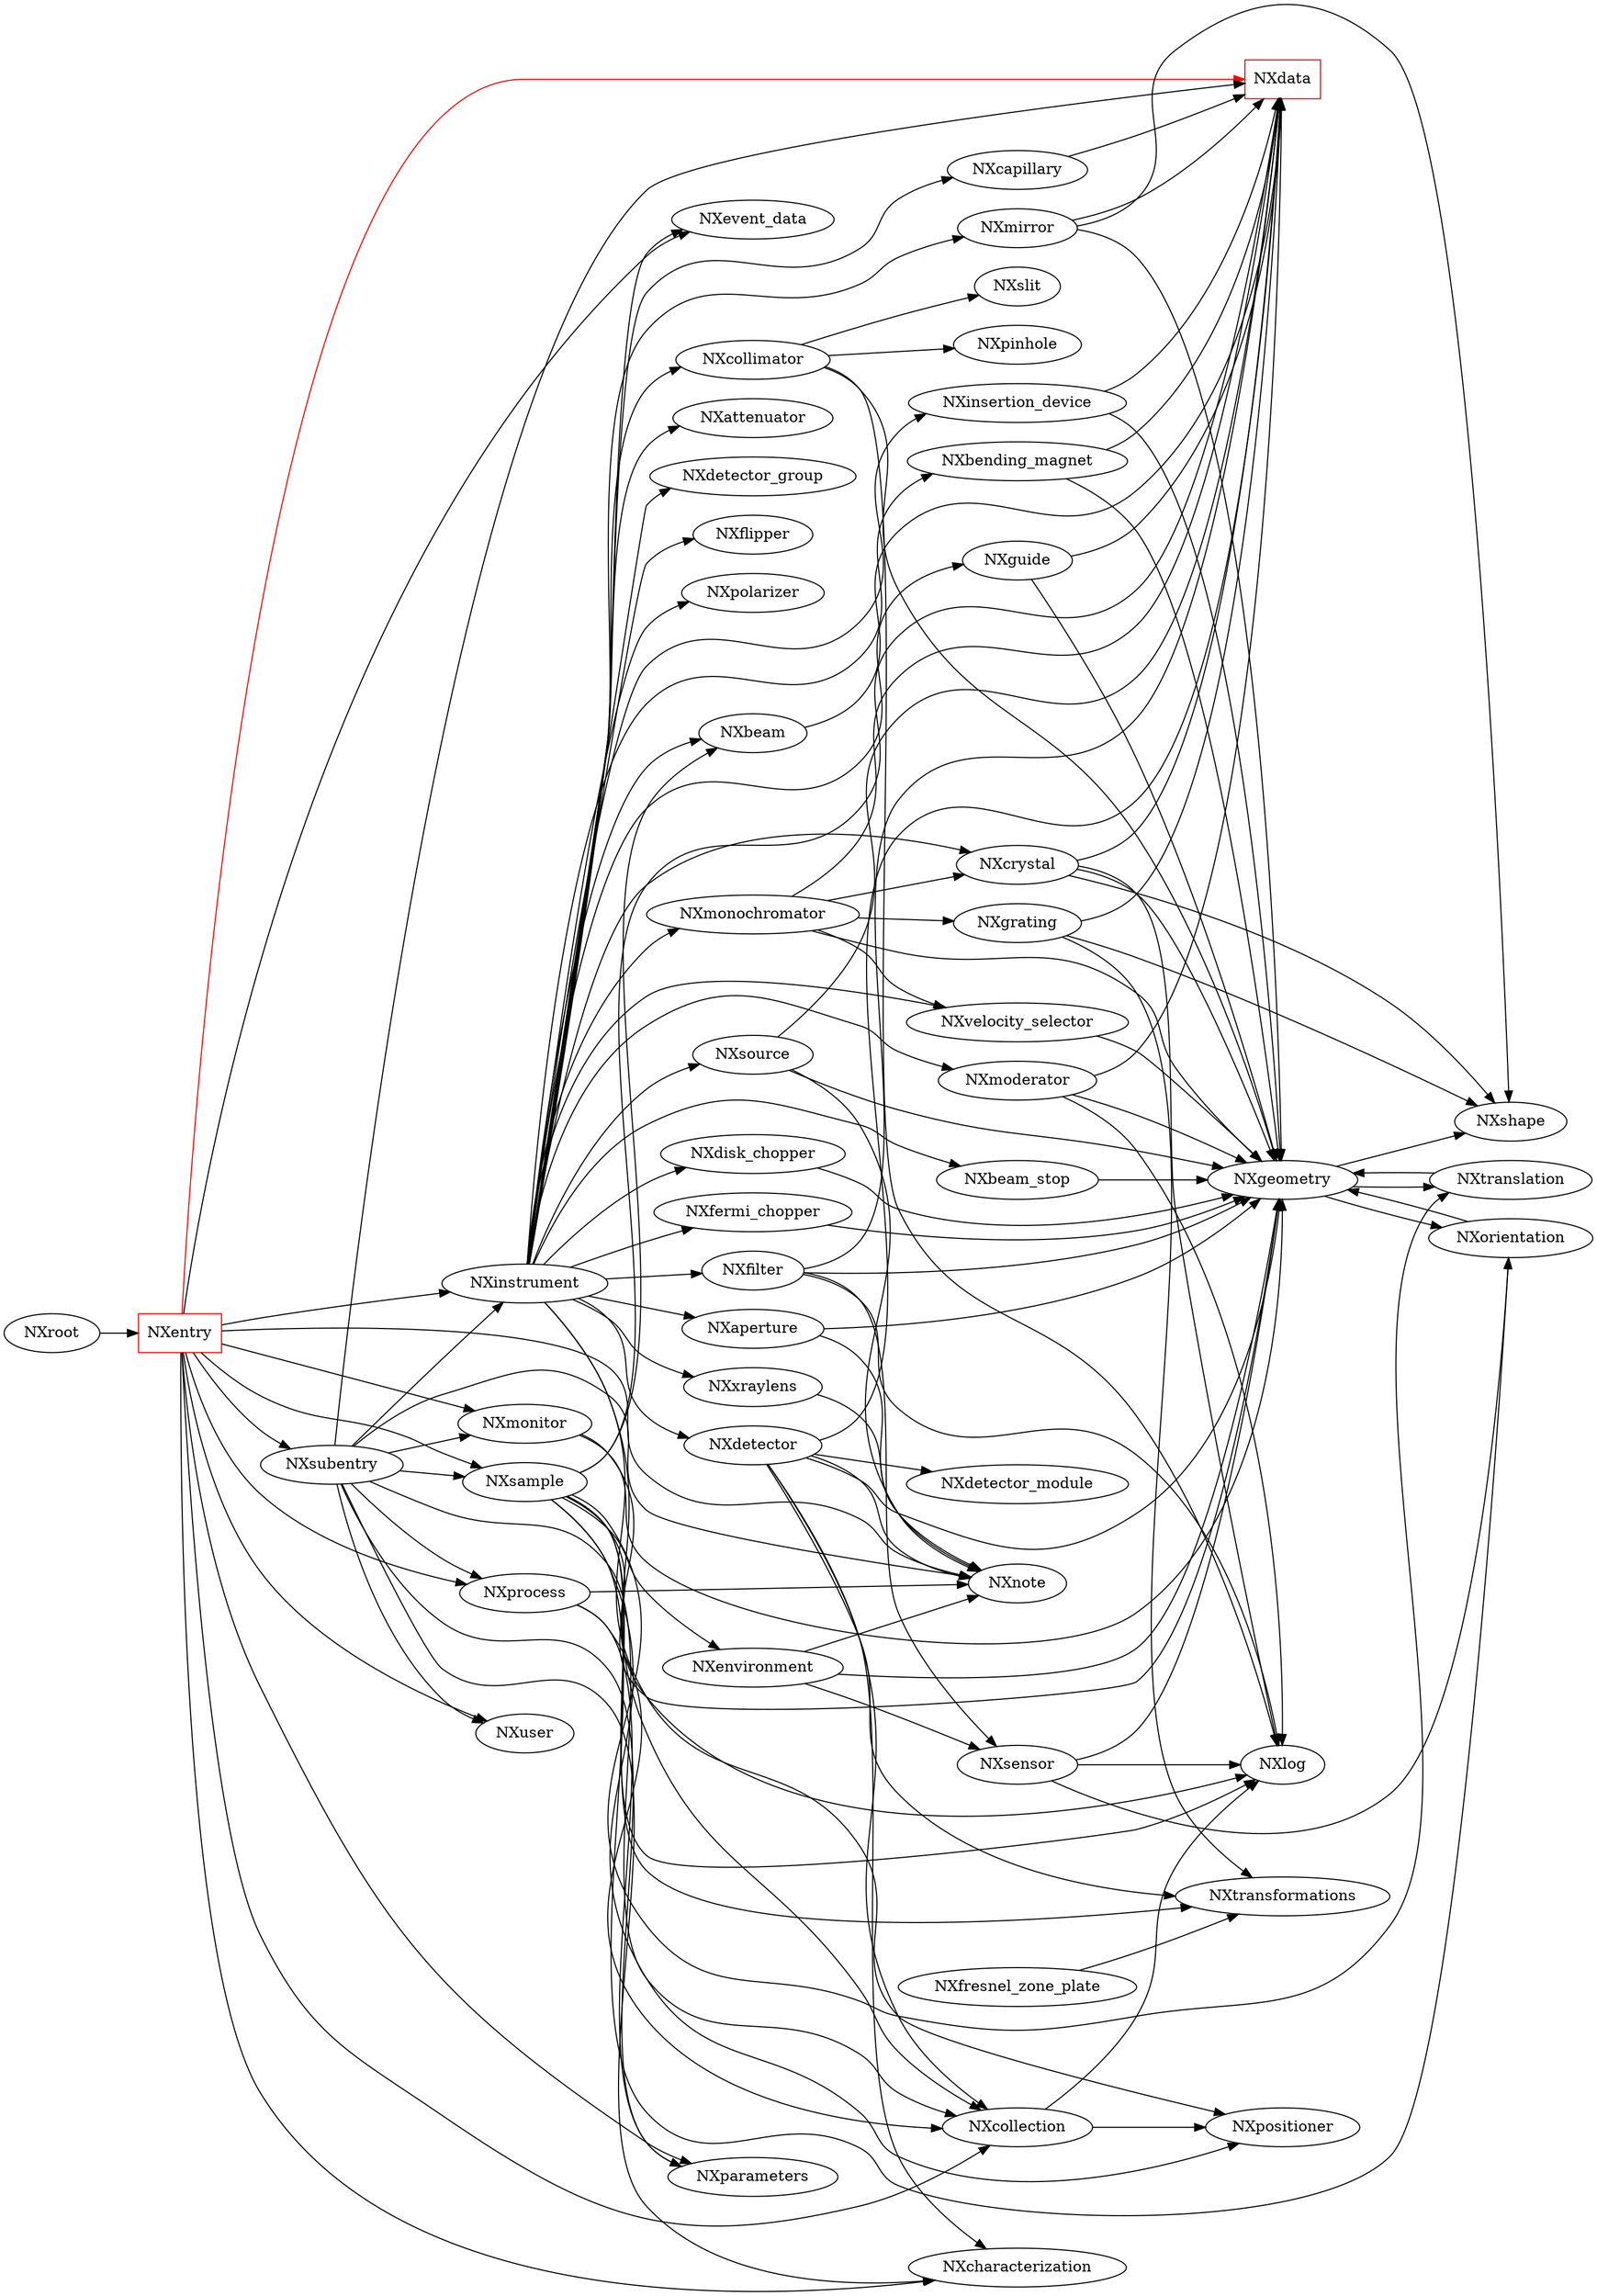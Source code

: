 digraph G {
  #concentrate=true;
  rankdir=LR;
  NXentry [shape=box,color=red];
  NXdata [shape=box,color=red];
  NXaperture -> NXgeometry [weight=4];
  NXaperture -> NXnote [weight=1];
  NXbeam -> NXdata [weight=2];
  NXbeam_stop -> NXgeometry [weight=1];
  NXbending_magnet -> NXdata [weight=1];
  NXbending_magnet -> NXgeometry [weight=1];
  NXcapillary -> NXdata [weight=2];
  NXcollection -> NXlog [weight=2];
  NXcollection -> NXpositioner [weight=2];
  NXcollimator -> NXgeometry [weight=3];
  NXcollimator -> NXlog [weight=1];
  NXcollimator -> NXpinhole [weight=1];
  NXcollimator -> NXslit [weight=1];
  NXcrystal -> NXdata [weight=2];
  NXcrystal -> NXgeometry [weight=3];
  NXcrystal -> NXlog [weight=1];
  NXcrystal -> NXshape [weight=1];
  NXdetector -> NXcharacterization [weight=1];
  NXdetector -> NXcollection [weight=2];
  NXdetector -> NXdata [weight=1];
  NXdetector -> NXdetector_module [weight=2];
  NXdetector -> NXgeometry [weight=3];
  NXdetector -> NXnote [weight=2];
  NXdetector -> NXtransformations [weight=2];
  NXdisk_chopper -> NXgeometry [weight=1];
  NXentry -> NXcharacterization [weight=1];
  NXentry -> NXcollection [weight=5];
  NXentry -> NXdata [weight=33,shape=box,style=filled,color=red];
  NXentry -> NXevent_data [weight=1];
  NXentry -> NXinstrument [weight=36];
  NXentry -> NXmonitor [weight=20];
  NXentry -> NXnote [weight=5];
  NXentry -> NXparameters [weight=1];
  NXentry -> NXprocess [weight=6];
  NXentry -> NXsample [weight=33];
  NXentry -> NXsubentry [weight=1];
  NXentry -> NXuser [weight=7];
  NXenvironment -> NXgeometry [weight=1];
  NXenvironment -> NXnote [weight=1];
  NXenvironment -> NXsensor [weight=1];
  NXfermi_chopper -> NXgeometry [weight=1];
  NXfilter -> NXdata [weight=1];
  NXfilter -> NXgeometry [weight=1];
  NXfilter -> NXlog [weight=1];
  NXfilter -> NXsensor [weight=1];
  NXfresnel_zone_plate -> NXtransformations [weight=1];
  NXgeometry -> NXorientation [weight=7];
  NXgeometry -> NXshape [weight=9];
  NXgeometry -> NXtranslation [weight=7];
  NXgrating -> NXdata [weight=1];
  NXgrating -> NXshape [weight=1];
  NXgrating -> NXtransformations [weight=1];
  NXguide -> NXdata [weight=1];
  NXguide -> NXgeometry [weight=1];
  NXinsertion_device -> NXdata [weight=1];
  NXinsertion_device -> NXgeometry [weight=1];
  NXinstrument -> NXaperture [weight=3];
  NXinstrument -> NXattenuator [weight=5];
  NXinstrument -> NXbeam [weight=1];
  NXinstrument -> NXbeam_stop [weight=1];
  NXinstrument -> NXbending_magnet [weight=1];
  NXinstrument -> NXcapillary [weight=1];
  NXinstrument -> NXcollection [weight=1];
  NXinstrument -> NXcollimator [weight=4];
  NXinstrument -> NXcrystal [weight=6];
  NXinstrument -> NXdetector [weight=34];
  NXinstrument -> NXdetector_group [weight=1];
  NXinstrument -> NXdisk_chopper [weight=4];
  NXinstrument -> NXevent_data [weight=1];
  NXinstrument -> NXfermi_chopper [weight=4];
  NXinstrument -> NXfilter [weight=1];
  NXinstrument -> NXflipper [weight=1];
  NXinstrument -> NXguide [weight=1];
  NXinstrument -> NXinsertion_device [weight=1];
  NXinstrument -> NXmirror [weight=1];
  NXinstrument -> NXmoderator [weight=3];
  NXinstrument -> NXmonochromator [weight=9];
  NXinstrument -> NXpolarizer [weight=3];
  NXinstrument -> NXpositioner [weight=1];
  NXinstrument -> NXsource [weight=21];
  NXinstrument -> NXvelocity_selector [weight=1];
  NXinstrument -> NXxraylens [weight=1];
  NXmirror -> NXdata [weight=2];
  NXmirror -> NXgeometry [weight=1];
  NXmirror -> NXshape [weight=1];
  NXmoderator -> NXdata [weight=1];
  NXmoderator -> NXgeometry [weight=1];
  NXmoderator -> NXlog [weight=1];
  NXmonitor -> NXgeometry [weight=1];
  NXmonitor -> NXlog [weight=1];
  NXmonochromator -> NXcrystal [weight=1];
  NXmonochromator -> NXdata [weight=1];
  NXmonochromator -> NXgeometry [weight=1];
  NXmonochromator -> NXgrating [weight=1];
  NXmonochromator -> NXvelocity_selector [weight=1];
  NXorientation -> NXgeometry [weight=1];
  NXprocess -> NXcollection [weight=1];
  NXprocess -> NXnote [weight=2];
  NXprocess -> NXparameters [weight=6];
  NXroot -> NXentry [weight=1];
  NXsample -> NXbeam [weight=2];
  NXsample -> NXdata [weight=1];
  NXsample -> NXenvironment [weight=2];
  NXsample -> NXgeometry [weight=1];
  NXsample -> NXlog [weight=3];
  NXsample -> NXorientation [weight=1];
  NXsample -> NXpositioner [weight=1];
  NXsample -> NXtransformations [weight=1];
  NXsample -> NXtranslation [weight=1];
  NXsensor -> NXgeometry [weight=1];
  NXsensor -> NXlog [weight=3];
  NXsensor -> NXorientation [weight=1];
  NXsource -> NXdata [weight=4];
  NXsource -> NXgeometry [weight=1];
  NXsource -> NXnote [weight=1];
  NXsubentry -> NXcharacterization [weight=1];
  NXsubentry -> NXcollection [weight=1];
  NXsubentry -> NXdata [weight=1];
  NXsubentry -> NXinstrument [weight=1];
  NXsubentry -> NXmonitor [weight=1];
  NXsubentry -> NXnote [weight=3];
  NXsubentry -> NXparameters [weight=1];
  NXsubentry -> NXprocess [weight=1];
  NXsubentry -> NXsample [weight=1];
  NXsubentry -> NXuser [weight=1];
  NXtranslation -> NXgeometry [weight=1];
  NXvelocity_selector -> NXgeometry [weight=1];
  NXxraylens -> NXnote [weight=1];
}
